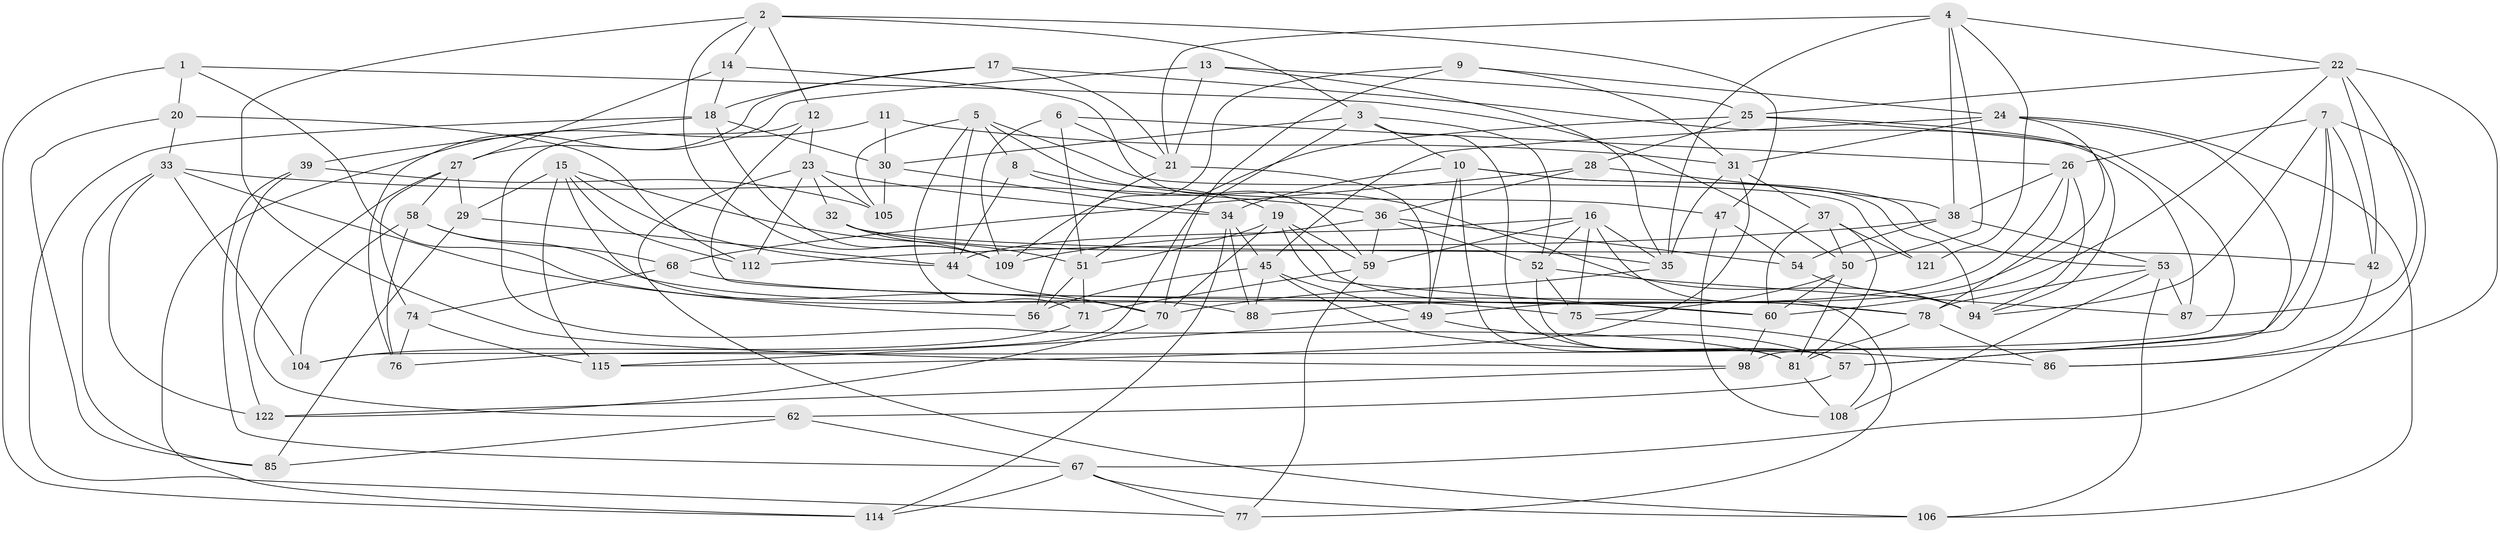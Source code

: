 // original degree distribution, {4: 1.0}
// Generated by graph-tools (version 1.1) at 2025/42/03/06/25 10:42:20]
// undirected, 81 vertices, 202 edges
graph export_dot {
graph [start="1"]
  node [color=gray90,style=filled];
  1;
  2 [super="+48"];
  3 [super="+41"];
  4 [super="+82"];
  5 [super="+80"];
  6;
  7 [super="+97"];
  8;
  9;
  10 [super="+43"];
  11;
  12;
  13;
  14;
  15 [super="+101"];
  16 [super="+124"];
  17;
  18 [super="+89"];
  19 [super="+102"];
  20;
  21 [super="+40"];
  22 [super="+65"];
  23 [super="+79"];
  24 [super="+123"];
  25 [super="+103"];
  26 [super="+92"];
  27 [super="+46"];
  28;
  29;
  30 [super="+64"];
  31 [super="+63"];
  32;
  33 [super="+69"];
  34 [super="+72"];
  35 [super="+84"];
  36 [super="+110"];
  37 [super="+61"];
  38 [super="+99"];
  39;
  42;
  44 [super="+93"];
  45 [super="+73"];
  47;
  49 [super="+111"];
  50 [super="+117"];
  51 [super="+66"];
  52 [super="+107"];
  53 [super="+55"];
  54;
  56;
  57 [super="+113"];
  58 [super="+96"];
  59 [super="+120"];
  60 [super="+83"];
  62;
  67 [super="+116"];
  68;
  70 [super="+95"];
  71;
  74;
  75 [super="+91"];
  76;
  77;
  78 [super="+100"];
  81 [super="+90"];
  85;
  86;
  87;
  88;
  94 [super="+119"];
  98;
  104;
  105;
  106;
  108;
  109 [super="+118"];
  112;
  114;
  115;
  121;
  122;
  1 -- 20;
  1 -- 70;
  1 -- 114;
  1 -- 50;
  2 -- 14;
  2 -- 98;
  2 -- 109;
  2 -- 3;
  2 -- 12;
  2 -- 47;
  3 -- 57;
  3 -- 30;
  3 -- 10;
  3 -- 76;
  3 -- 52;
  4 -- 22;
  4 -- 50;
  4 -- 38;
  4 -- 121;
  4 -- 35;
  4 -- 21;
  5 -- 8;
  5 -- 47;
  5 -- 71;
  5 -- 105;
  5 -- 44;
  5 -- 121;
  6 -- 51;
  6 -- 109;
  6 -- 21;
  6 -- 26;
  7 -- 98;
  7 -- 26;
  7 -- 42;
  7 -- 67;
  7 -- 57;
  7 -- 94;
  8 -- 19;
  8 -- 44;
  8 -- 94;
  9 -- 24;
  9 -- 70;
  9 -- 31;
  9 -- 109;
  10 -- 53;
  10 -- 81;
  10 -- 49;
  10 -- 34;
  10 -- 94;
  11 -- 30 [weight=2];
  11 -- 114;
  11 -- 31;
  12 -- 81;
  12 -- 60;
  12 -- 23;
  13 -- 25;
  13 -- 21;
  13 -- 27;
  13 -- 35;
  14 -- 27;
  14 -- 59;
  14 -- 18;
  15 -- 88;
  15 -- 112;
  15 -- 29;
  15 -- 115;
  15 -- 44;
  15 -- 51;
  16 -- 52;
  16 -- 35;
  16 -- 77;
  16 -- 75;
  16 -- 59;
  16 -- 44;
  17 -- 21;
  17 -- 18;
  17 -- 76;
  17 -- 87;
  18 -- 77;
  18 -- 39;
  18 -- 30;
  18 -- 109;
  19 -- 51;
  19 -- 59;
  19 -- 70;
  19 -- 60;
  19 -- 78;
  20 -- 85;
  20 -- 33;
  20 -- 112;
  21 -- 56;
  21 -- 49;
  22 -- 42;
  22 -- 86;
  22 -- 87;
  22 -- 60;
  22 -- 25;
  23 -- 34;
  23 -- 105;
  23 -- 112;
  23 -- 32;
  23 -- 106;
  24 -- 49;
  24 -- 106;
  24 -- 31;
  24 -- 45;
  24 -- 57;
  25 -- 104;
  25 -- 94;
  25 -- 51;
  25 -- 28;
  26 -- 88;
  26 -- 38;
  26 -- 78;
  26 -- 94;
  27 -- 74;
  27 -- 62;
  27 -- 29;
  27 -- 58;
  28 -- 68;
  28 -- 36;
  28 -- 38;
  29 -- 85;
  29 -- 44;
  30 -- 105;
  30 -- 34;
  31 -- 35;
  31 -- 37;
  31 -- 115;
  32 -- 109;
  32 -- 42;
  32 -- 35;
  33 -- 122;
  33 -- 85;
  33 -- 56;
  33 -- 36;
  33 -- 104;
  34 -- 114;
  34 -- 88;
  34 -- 45;
  35 -- 70;
  36 -- 54;
  36 -- 59;
  36 -- 109;
  36 -- 52;
  37 -- 60;
  37 -- 121 [weight=2];
  37 -- 81;
  37 -- 50;
  38 -- 53;
  38 -- 112;
  38 -- 54;
  39 -- 105;
  39 -- 122;
  39 -- 67;
  42 -- 86;
  44 -- 70;
  45 -- 86;
  45 -- 49;
  45 -- 56;
  45 -- 88;
  47 -- 54;
  47 -- 108;
  49 -- 115;
  49 -- 57;
  50 -- 75;
  50 -- 60;
  50 -- 81;
  51 -- 56;
  51 -- 71;
  52 -- 87;
  52 -- 57;
  52 -- 75;
  53 -- 78;
  53 -- 106;
  53 -- 108;
  53 -- 87;
  54 -- 94;
  57 -- 62;
  58 -- 75 [weight=2];
  58 -- 76;
  58 -- 104;
  58 -- 68;
  59 -- 77;
  59 -- 71;
  60 -- 98;
  62 -- 85;
  62 -- 67;
  67 -- 106;
  67 -- 77;
  67 -- 114;
  68 -- 74;
  68 -- 78;
  70 -- 122;
  71 -- 104;
  74 -- 115;
  74 -- 76;
  75 -- 108;
  78 -- 86;
  78 -- 81;
  81 -- 108;
  98 -- 122;
}
